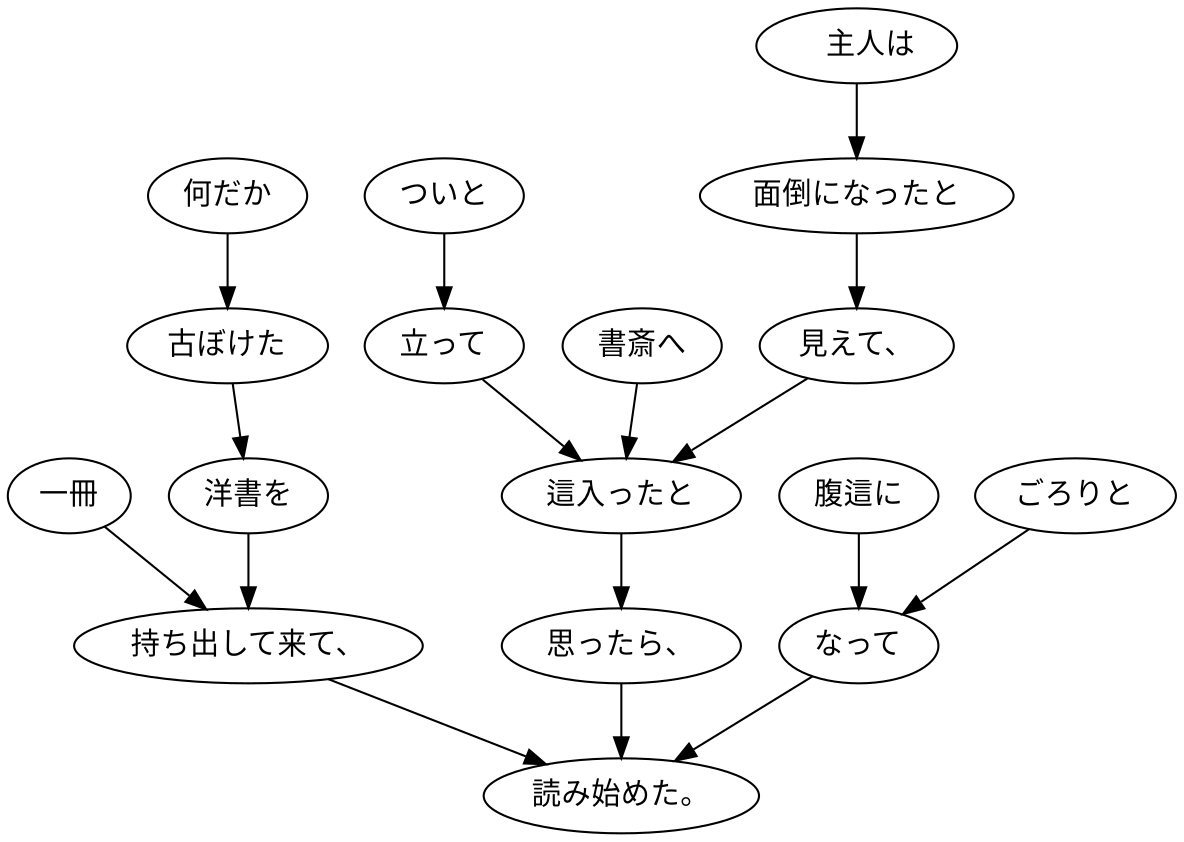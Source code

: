 digraph graph8061 {
	node0 [label="　主人は"];
	node1 [label="面倒になったと"];
	node2 [label="見えて、"];
	node3 [label="ついと"];
	node4 [label="立って"];
	node5 [label="書斎へ"];
	node6 [label="這入ったと"];
	node7 [label="思ったら、"];
	node8 [label="何だか"];
	node9 [label="古ぼけた"];
	node10 [label="洋書を"];
	node11 [label="一冊"];
	node12 [label="持ち出して来て、"];
	node13 [label="ごろりと"];
	node14 [label="腹這に"];
	node15 [label="なって"];
	node16 [label="読み始めた。"];
	node0 -> node1;
	node1 -> node2;
	node2 -> node6;
	node3 -> node4;
	node4 -> node6;
	node5 -> node6;
	node6 -> node7;
	node7 -> node16;
	node8 -> node9;
	node9 -> node10;
	node10 -> node12;
	node11 -> node12;
	node12 -> node16;
	node13 -> node15;
	node14 -> node15;
	node15 -> node16;
}
